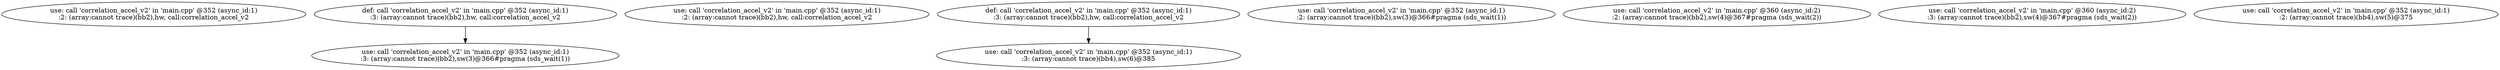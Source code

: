 digraph defuse_graph {
v0 [label = "use: call 'correlation_accel_v2' in 'main.cpp' @352 (async_id:1)\n:2: (array:cannot trace)(bb2),hw, call:correlation_accel_v2"];
v1 [label = "def: call 'correlation_accel_v2' in 'main.cpp' @352 (async_id:1)\n:3: (array:cannot trace)(bb2),hw, call:correlation_accel_v2"];
v2 [label = "use: call 'correlation_accel_v2' in 'main.cpp' @352 (async_id:1)\n:2: (array:cannot trace)(bb2),hw, call:correlation_accel_v2"];
v3 [label = "def: call 'correlation_accel_v2' in 'main.cpp' @352 (async_id:1)\n:3: (array:cannot trace)(bb2),hw, call:correlation_accel_v2"];
v4 [label = "use: call 'correlation_accel_v2' in 'main.cpp' @352 (async_id:1)\n:2: (array:cannot trace)(bb2),sw(3)@366#pragma (sds_wait(1))"];
v5 [label = "use: call 'correlation_accel_v2' in 'main.cpp' @352 (async_id:1)\n:3: (array:cannot trace)(bb2),sw(3)@366#pragma (sds_wait(1))"];
v6 [label = "use: call 'correlation_accel_v2' in 'main.cpp' @360 (async_id:2)\n:2: (array:cannot trace)(bb2),sw(4)@367#pragma (sds_wait(2))"];
v7 [label = "use: call 'correlation_accel_v2' in 'main.cpp' @360 (async_id:2)\n:3: (array:cannot trace)(bb2),sw(4)@367#pragma (sds_wait(2))"];
v8 [label = "use: call 'correlation_accel_v2' in 'main.cpp' @352 (async_id:1)\n:2: (array:cannot trace)(bb4),sw(5)@375"];
v9 [label = "use: call 'correlation_accel_v2' in 'main.cpp' @352 (async_id:1)\n:3: (array:cannot trace)(bb4),sw(6)@385"];
v1 -> v5;
v3 -> v9;
}
